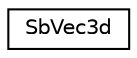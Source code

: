 digraph "Graphical Class Hierarchy"
{
 // LATEX_PDF_SIZE
  edge [fontname="Helvetica",fontsize="10",labelfontname="Helvetica",labelfontsize="10"];
  node [fontname="Helvetica",fontsize="10",shape=record];
  rankdir="LR";
  Node0 [label="SbVec3d",height=0.2,width=0.4,color="black", fillcolor="white", style="filled",URL="$classSbVec3d.html",tooltip="The SbVec3d class is a 3 dimensional vector with double precision floating point coordinates."];
}
